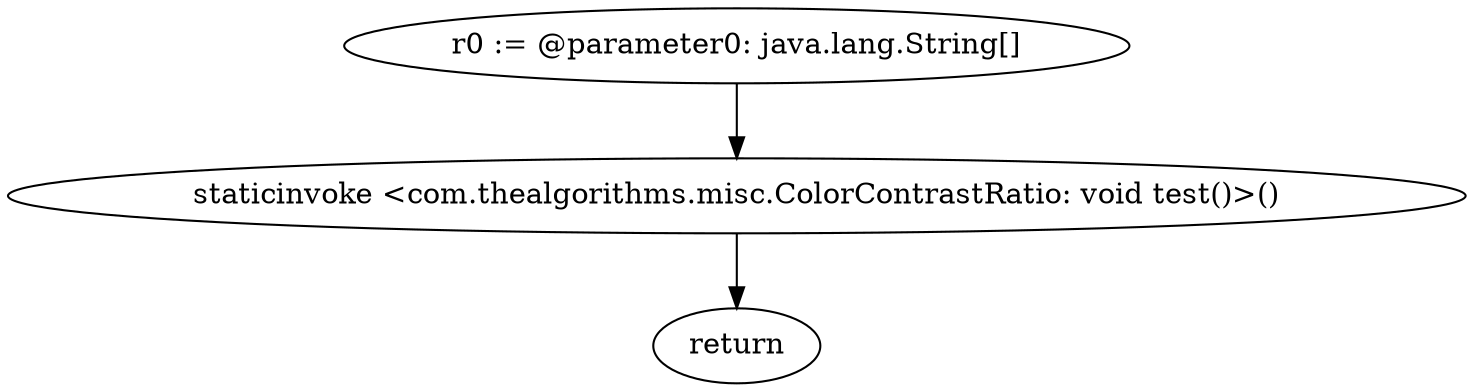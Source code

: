 digraph "unitGraph" {
    "r0 := @parameter0: java.lang.String[]"
    "staticinvoke <com.thealgorithms.misc.ColorContrastRatio: void test()>()"
    "return"
    "r0 := @parameter0: java.lang.String[]"->"staticinvoke <com.thealgorithms.misc.ColorContrastRatio: void test()>()";
    "staticinvoke <com.thealgorithms.misc.ColorContrastRatio: void test()>()"->"return";
}
